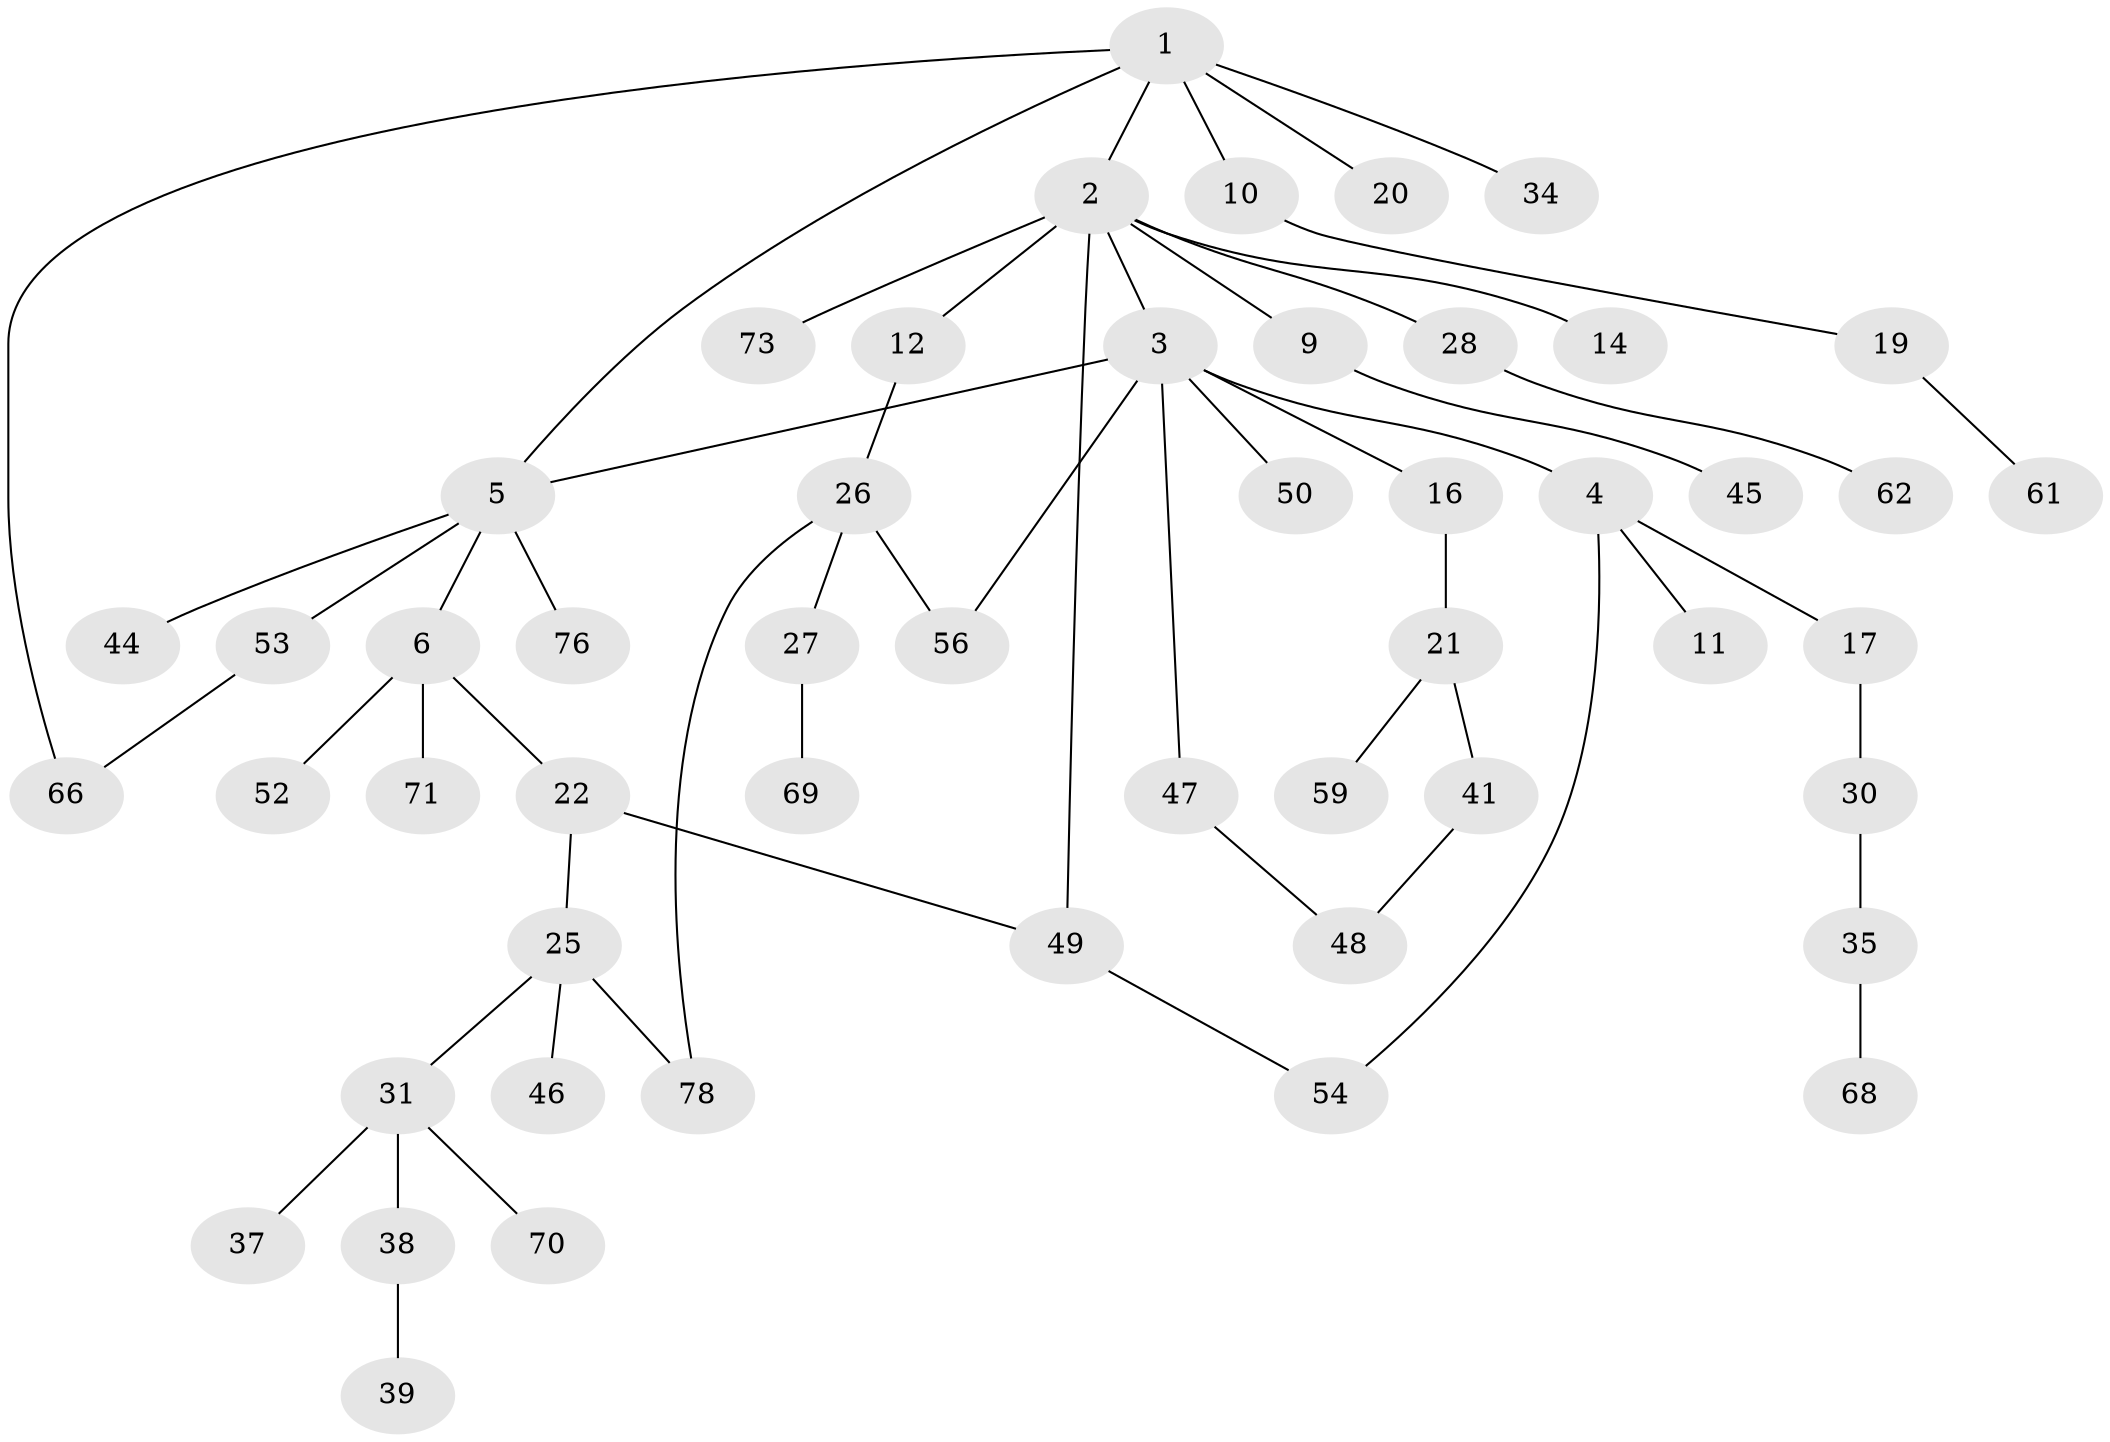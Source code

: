 // original degree distribution, {5: 0.0625, 8: 0.0125, 6: 0.0125, 4: 0.025, 2: 0.375, 3: 0.15, 1: 0.3625}
// Generated by graph-tools (version 1.1) at 2025/41/03/06/25 10:41:30]
// undirected, 51 vertices, 57 edges
graph export_dot {
graph [start="1"]
  node [color=gray90,style=filled];
  1 [super="+8"];
  2 [super="+13"];
  3 [super="+42"];
  4 [super="+23"];
  5 [super="+7"];
  6 [super="+64"];
  9;
  10 [super="+15"];
  11 [super="+18"];
  12;
  14;
  16 [super="+67"];
  17;
  19 [super="+40"];
  20;
  21 [super="+24"];
  22;
  25 [super="+60"];
  26 [super="+29"];
  27 [super="+33"];
  28 [super="+55"];
  30 [super="+36"];
  31 [super="+32"];
  34 [super="+63"];
  35;
  37;
  38;
  39 [super="+43"];
  41;
  44 [super="+57"];
  45 [super="+75"];
  46;
  47 [super="+58"];
  48 [super="+72"];
  49 [super="+51"];
  50;
  52;
  53;
  54 [super="+74"];
  56;
  59;
  61;
  62 [super="+65"];
  66 [super="+80"];
  68 [super="+77"];
  69;
  70;
  71;
  73;
  76;
  78 [super="+79"];
  1 -- 2;
  1 -- 10;
  1 -- 20;
  1 -- 66;
  1 -- 34;
  1 -- 5;
  2 -- 3;
  2 -- 9;
  2 -- 12;
  2 -- 28;
  2 -- 73;
  2 -- 14;
  2 -- 49;
  3 -- 4;
  3 -- 5;
  3 -- 16;
  3 -- 56;
  3 -- 50;
  3 -- 47;
  4 -- 11;
  4 -- 17;
  4 -- 54;
  5 -- 6;
  5 -- 44;
  5 -- 53;
  5 -- 76;
  6 -- 22;
  6 -- 52;
  6 -- 71;
  9 -- 45;
  10 -- 19;
  12 -- 26;
  16 -- 21;
  17 -- 30;
  19 -- 61;
  21 -- 41;
  21 -- 59;
  22 -- 25;
  22 -- 49;
  25 -- 31;
  25 -- 46;
  25 -- 78;
  26 -- 27;
  26 -- 56;
  26 -- 78;
  27 -- 69;
  28 -- 62;
  30 -- 35;
  31 -- 70;
  31 -- 37;
  31 -- 38;
  35 -- 68;
  38 -- 39;
  41 -- 48;
  47 -- 48;
  49 -- 54;
  53 -- 66;
}

